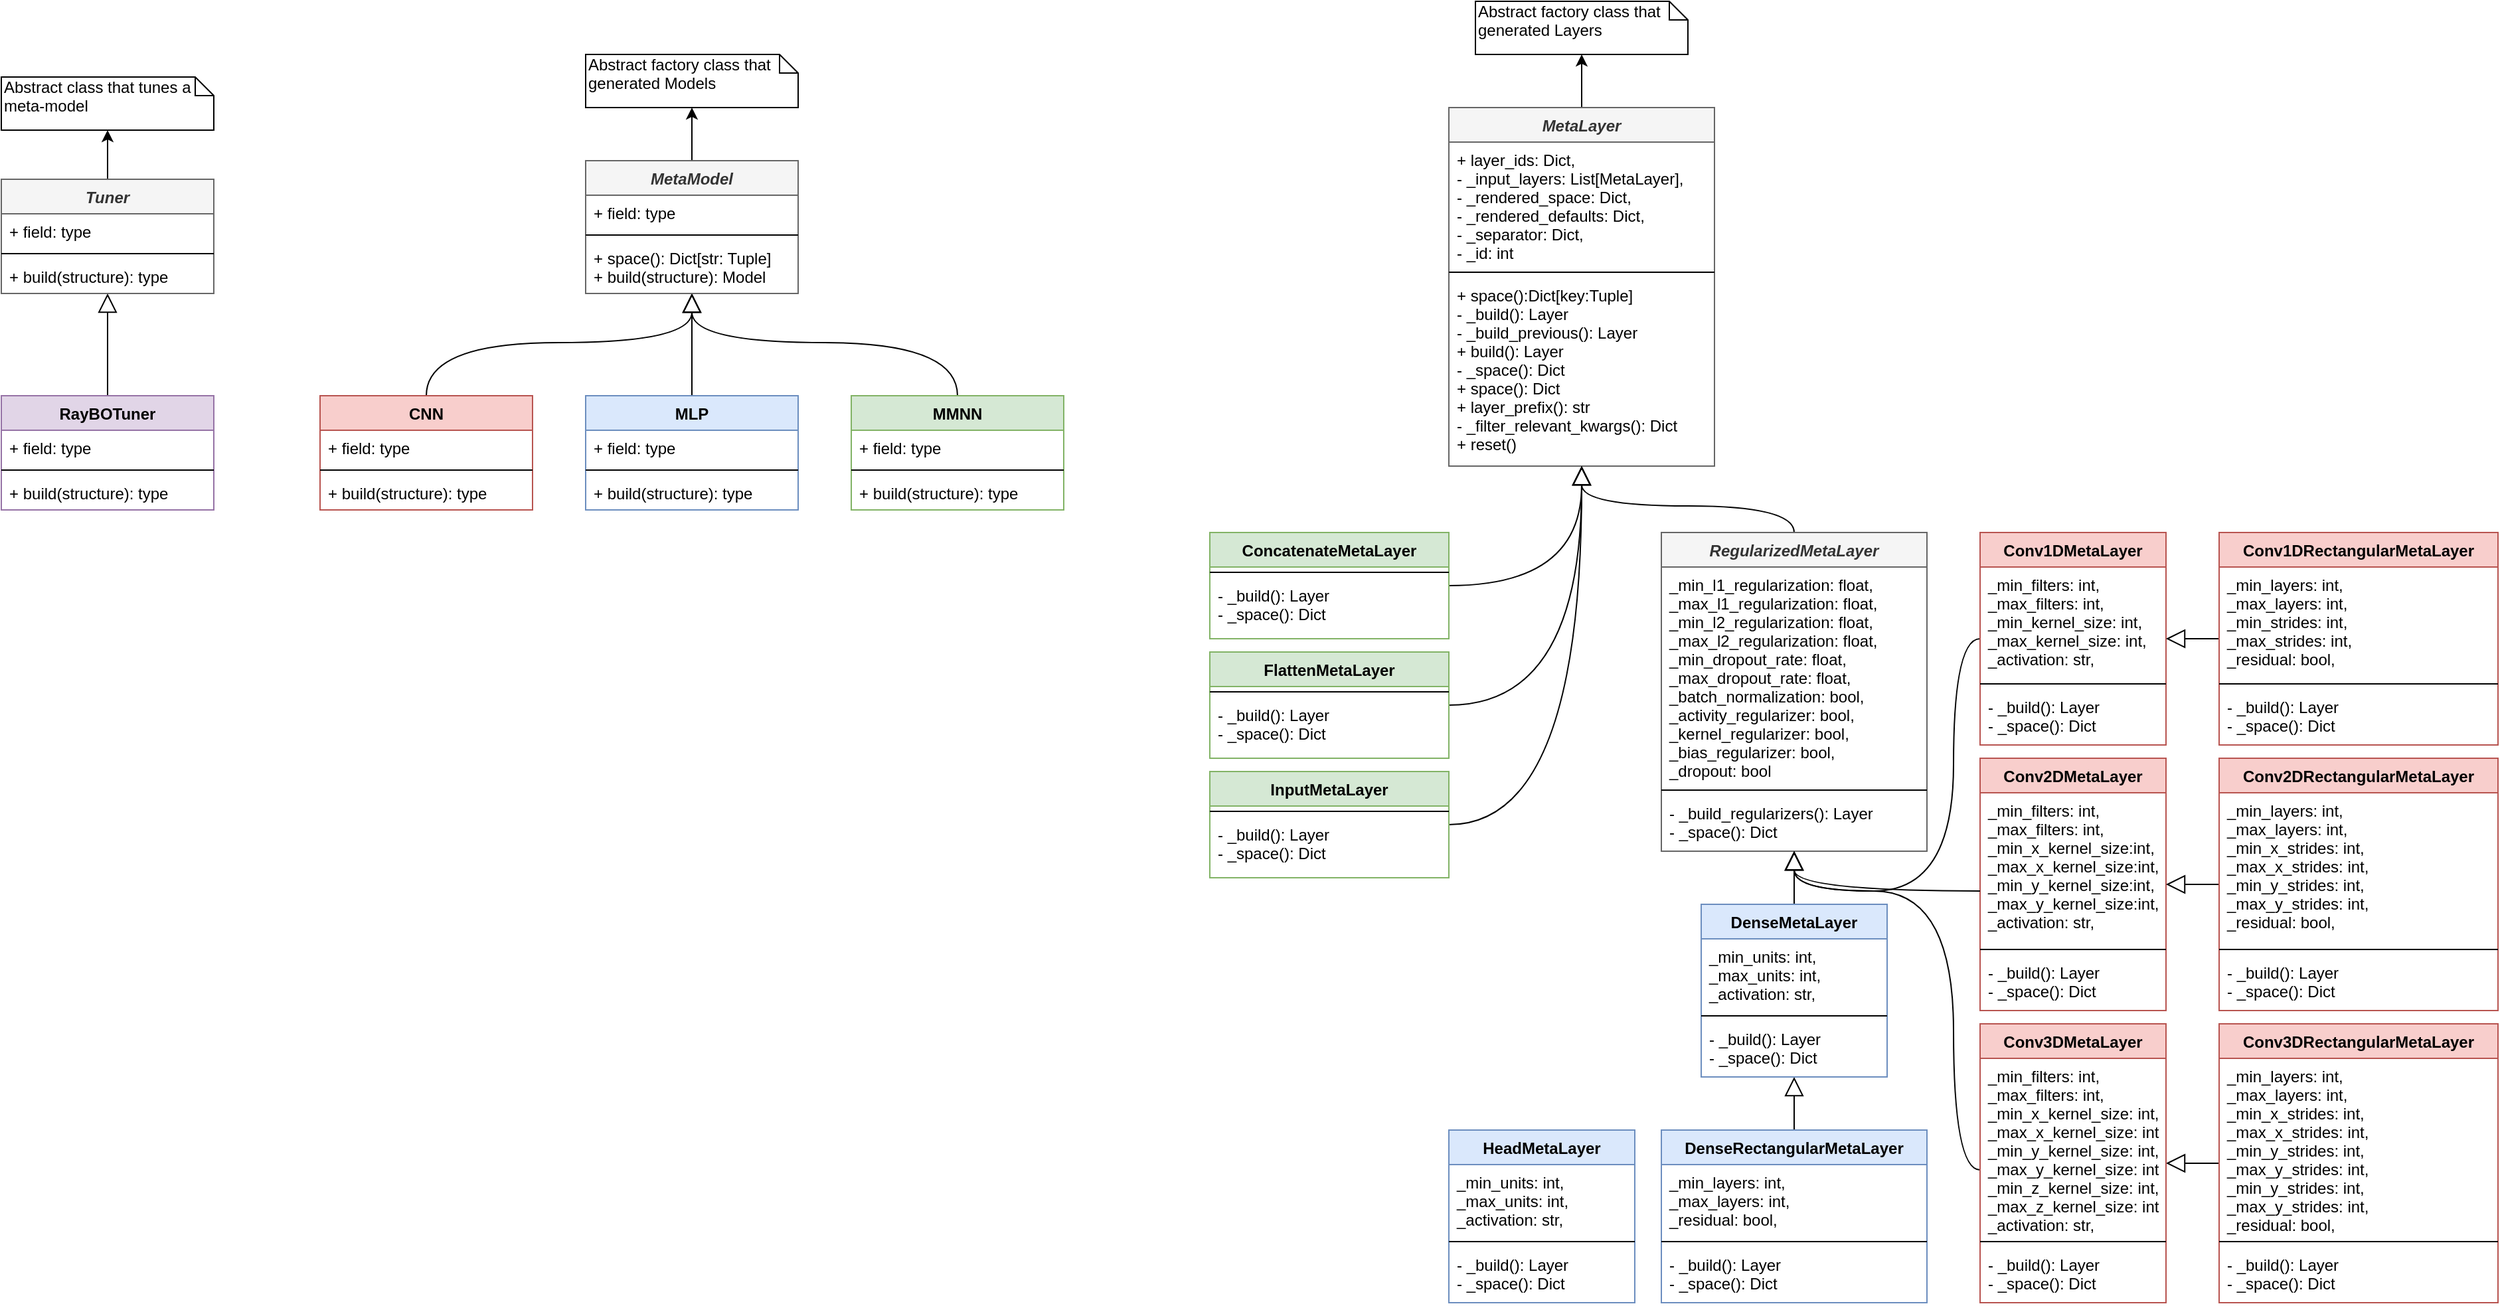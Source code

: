 <mxfile version="13.6.2" type="device"><diagram id="-CFFiEivso8xEUBbKbc-" name="Page-1"><mxGraphModel dx="2125" dy="900" grid="1" gridSize="10" guides="1" tooltips="1" connect="1" arrows="1" fold="1" page="1" pageScale="1" pageWidth="827" pageHeight="1169" math="0" shadow="0"><root><mxCell id="0"/><mxCell id="1" parent="0"/><mxCell id="7QAoZKG1Zxz9G0cgdsVM-10" style="edgeStyle=orthogonalEdgeStyle;rounded=0;orthogonalLoop=1;jettySize=auto;html=1;" parent="1" source="7QAoZKG1Zxz9G0cgdsVM-1" target="7QAoZKG1Zxz9G0cgdsVM-9" edge="1"><mxGeometry relative="1" as="geometry"/></mxCell><mxCell id="7QAoZKG1Zxz9G0cgdsVM-12" style="edgeStyle=orthogonalEdgeStyle;rounded=0;orthogonalLoop=1;jettySize=auto;html=1;" parent="1" source="7QAoZKG1Zxz9G0cgdsVM-5" target="7QAoZKG1Zxz9G0cgdsVM-11" edge="1"><mxGeometry relative="1" as="geometry"/></mxCell><mxCell id="7QAoZKG1Zxz9G0cgdsVM-9" value="Abstract factory class that generated Models" style="shape=note;whiteSpace=wrap;html=1;size=14;verticalAlign=top;align=left;spacingTop=-6;" parent="1" vertex="1"><mxGeometry x="-170" y="80" width="160" height="40" as="geometry"/></mxCell><mxCell id="7QAoZKG1Zxz9G0cgdsVM-11" value="Abstract factory class that generated Layers" style="shape=note;whiteSpace=wrap;html=1;size=14;verticalAlign=top;align=left;spacingTop=-6;" parent="1" vertex="1"><mxGeometry x="500" y="40" width="160" height="40" as="geometry"/></mxCell><mxCell id="7QAoZKG1Zxz9G0cgdsVM-30" style="edgeStyle=orthogonalEdgeStyle;rounded=0;orthogonalLoop=1;jettySize=auto;html=1;" parent="1" source="7QAoZKG1Zxz9G0cgdsVM-25" target="7QAoZKG1Zxz9G0cgdsVM-29" edge="1"><mxGeometry relative="1" as="geometry"/></mxCell><mxCell id="7QAoZKG1Zxz9G0cgdsVM-29" value="Abstract class that tunes a meta-model" style="shape=note;whiteSpace=wrap;html=1;size=14;verticalAlign=top;align=left;spacingTop=-6;" parent="1" vertex="1"><mxGeometry x="-610" y="97" width="160" height="40" as="geometry"/></mxCell><mxCell id="7QAoZKG1Zxz9G0cgdsVM-35" value="" style="endArrow=block;endFill=0;endSize=12;html=1;" parent="1" source="7QAoZKG1Zxz9G0cgdsVM-31" target="7QAoZKG1Zxz9G0cgdsVM-25" edge="1"><mxGeometry width="160" relative="1" as="geometry"><mxPoint x="-360" y="307" as="sourcePoint"/><mxPoint x="-200" y="307" as="targetPoint"/></mxGeometry></mxCell><mxCell id="7QAoZKG1Zxz9G0cgdsVM-36" value="" style="endArrow=block;endFill=0;endSize=12;html=1;edgeStyle=orthogonalEdgeStyle;curved=1;" parent="1" source="7QAoZKG1Zxz9G0cgdsVM-13" target="7QAoZKG1Zxz9G0cgdsVM-1" edge="1"><mxGeometry width="160" relative="1" as="geometry"><mxPoint x="-520" y="347" as="sourcePoint"/><mxPoint x="-520" y="270" as="targetPoint"/><Array as="points"><mxPoint x="-290" y="297"/><mxPoint x="-90" y="297"/></Array></mxGeometry></mxCell><mxCell id="7QAoZKG1Zxz9G0cgdsVM-37" value="" style="endArrow=block;endFill=0;endSize=12;html=1;edgeStyle=orthogonalEdgeStyle;curved=1;" parent="1" source="7QAoZKG1Zxz9G0cgdsVM-21" target="7QAoZKG1Zxz9G0cgdsVM-1" edge="1"><mxGeometry width="160" relative="1" as="geometry"><mxPoint x="-280" y="347" as="sourcePoint"/><mxPoint x="-80" y="273" as="targetPoint"/><Array as="points"><mxPoint x="110" y="297"/><mxPoint x="-90" y="297"/></Array></mxGeometry></mxCell><mxCell id="7QAoZKG1Zxz9G0cgdsVM-38" value="" style="endArrow=block;endFill=0;endSize=12;html=1;edgeStyle=orthogonalEdgeStyle;curved=1;" parent="1" source="7QAoZKG1Zxz9G0cgdsVM-17" target="7QAoZKG1Zxz9G0cgdsVM-1" edge="1"><mxGeometry width="160" relative="1" as="geometry"><mxPoint x="120" y="347" as="sourcePoint"/><mxPoint x="-80" y="273" as="targetPoint"/><Array as="points"><mxPoint x="-90" y="287"/><mxPoint x="-90" y="287"/></Array></mxGeometry></mxCell><mxCell id="7QAoZKG1Zxz9G0cgdsVM-13" value="CNN" style="swimlane;fontStyle=1;align=center;verticalAlign=top;childLayout=stackLayout;horizontal=1;startSize=26;horizontalStack=0;resizeParent=1;resizeParentMax=0;resizeLast=0;collapsible=1;marginBottom=0;fillColor=#f8cecc;strokeColor=#b85450;" parent="1" vertex="1"><mxGeometry x="-370" y="337" width="160" height="86" as="geometry"/></mxCell><mxCell id="7QAoZKG1Zxz9G0cgdsVM-14" value="+ field: type" style="text;strokeColor=none;fillColor=none;align=left;verticalAlign=top;spacingLeft=4;spacingRight=4;overflow=hidden;rotatable=0;points=[[0,0.5],[1,0.5]];portConstraint=eastwest;" parent="7QAoZKG1Zxz9G0cgdsVM-13" vertex="1"><mxGeometry y="26" width="160" height="26" as="geometry"/></mxCell><mxCell id="7QAoZKG1Zxz9G0cgdsVM-15" value="" style="line;strokeWidth=1;fillColor=none;align=left;verticalAlign=middle;spacingTop=-1;spacingLeft=3;spacingRight=3;rotatable=0;labelPosition=right;points=[];portConstraint=eastwest;" parent="7QAoZKG1Zxz9G0cgdsVM-13" vertex="1"><mxGeometry y="52" width="160" height="8" as="geometry"/></mxCell><mxCell id="7QAoZKG1Zxz9G0cgdsVM-16" value="+ build(structure): type" style="text;strokeColor=none;fillColor=none;align=left;verticalAlign=top;spacingLeft=4;spacingRight=4;overflow=hidden;rotatable=0;points=[[0,0.5],[1,0.5]];portConstraint=eastwest;" parent="7QAoZKG1Zxz9G0cgdsVM-13" vertex="1"><mxGeometry y="60" width="160" height="26" as="geometry"/></mxCell><mxCell id="7QAoZKG1Zxz9G0cgdsVM-17" value="MLP" style="swimlane;fontStyle=1;align=center;verticalAlign=top;childLayout=stackLayout;horizontal=1;startSize=26;horizontalStack=0;resizeParent=1;resizeParentMax=0;resizeLast=0;collapsible=1;marginBottom=0;fillColor=#dae8fc;strokeColor=#6c8ebf;" parent="1" vertex="1"><mxGeometry x="-170" y="337" width="160" height="86" as="geometry"/></mxCell><mxCell id="7QAoZKG1Zxz9G0cgdsVM-18" value="+ field: type" style="text;strokeColor=none;fillColor=none;align=left;verticalAlign=top;spacingLeft=4;spacingRight=4;overflow=hidden;rotatable=0;points=[[0,0.5],[1,0.5]];portConstraint=eastwest;" parent="7QAoZKG1Zxz9G0cgdsVM-17" vertex="1"><mxGeometry y="26" width="160" height="26" as="geometry"/></mxCell><mxCell id="7QAoZKG1Zxz9G0cgdsVM-19" value="" style="line;strokeWidth=1;fillColor=none;align=left;verticalAlign=middle;spacingTop=-1;spacingLeft=3;spacingRight=3;rotatable=0;labelPosition=right;points=[];portConstraint=eastwest;" parent="7QAoZKG1Zxz9G0cgdsVM-17" vertex="1"><mxGeometry y="52" width="160" height="8" as="geometry"/></mxCell><mxCell id="7QAoZKG1Zxz9G0cgdsVM-20" value="+ build(structure): type" style="text;strokeColor=none;fillColor=none;align=left;verticalAlign=top;spacingLeft=4;spacingRight=4;overflow=hidden;rotatable=0;points=[[0,0.5],[1,0.5]];portConstraint=eastwest;" parent="7QAoZKG1Zxz9G0cgdsVM-17" vertex="1"><mxGeometry y="60" width="160" height="26" as="geometry"/></mxCell><mxCell id="7QAoZKG1Zxz9G0cgdsVM-21" value="MMNN" style="swimlane;fontStyle=1;align=center;verticalAlign=top;childLayout=stackLayout;horizontal=1;startSize=26;horizontalStack=0;resizeParent=1;resizeParentMax=0;resizeLast=0;collapsible=1;marginBottom=0;fillColor=#d5e8d4;strokeColor=#82b366;" parent="1" vertex="1"><mxGeometry x="30" y="337" width="160" height="86" as="geometry"/></mxCell><mxCell id="7QAoZKG1Zxz9G0cgdsVM-22" value="+ field: type" style="text;strokeColor=none;fillColor=none;align=left;verticalAlign=top;spacingLeft=4;spacingRight=4;overflow=hidden;rotatable=0;points=[[0,0.5],[1,0.5]];portConstraint=eastwest;" parent="7QAoZKG1Zxz9G0cgdsVM-21" vertex="1"><mxGeometry y="26" width="160" height="26" as="geometry"/></mxCell><mxCell id="7QAoZKG1Zxz9G0cgdsVM-23" value="" style="line;strokeWidth=1;fillColor=none;align=left;verticalAlign=middle;spacingTop=-1;spacingLeft=3;spacingRight=3;rotatable=0;labelPosition=right;points=[];portConstraint=eastwest;" parent="7QAoZKG1Zxz9G0cgdsVM-21" vertex="1"><mxGeometry y="52" width="160" height="8" as="geometry"/></mxCell><mxCell id="7QAoZKG1Zxz9G0cgdsVM-24" value="+ build(structure): type" style="text;strokeColor=none;fillColor=none;align=left;verticalAlign=top;spacingLeft=4;spacingRight=4;overflow=hidden;rotatable=0;points=[[0,0.5],[1,0.5]];portConstraint=eastwest;" parent="7QAoZKG1Zxz9G0cgdsVM-21" vertex="1"><mxGeometry y="60" width="160" height="26" as="geometry"/></mxCell><mxCell id="7QAoZKG1Zxz9G0cgdsVM-25" value="Tuner" style="swimlane;fontStyle=3;align=center;verticalAlign=top;childLayout=stackLayout;horizontal=1;startSize=26;horizontalStack=0;resizeParent=1;resizeParentMax=0;resizeLast=0;collapsible=1;marginBottom=0;fillColor=#f5f5f5;strokeColor=#666666;fontColor=#333333;" parent="1" vertex="1"><mxGeometry x="-610" y="174" width="160" height="86" as="geometry"/></mxCell><mxCell id="7QAoZKG1Zxz9G0cgdsVM-26" value="+ field: type" style="text;strokeColor=none;fillColor=none;align=left;verticalAlign=top;spacingLeft=4;spacingRight=4;overflow=hidden;rotatable=0;points=[[0,0.5],[1,0.5]];portConstraint=eastwest;" parent="7QAoZKG1Zxz9G0cgdsVM-25" vertex="1"><mxGeometry y="26" width="160" height="26" as="geometry"/></mxCell><mxCell id="7QAoZKG1Zxz9G0cgdsVM-27" value="" style="line;strokeWidth=1;fillColor=none;align=left;verticalAlign=middle;spacingTop=-1;spacingLeft=3;spacingRight=3;rotatable=0;labelPosition=right;points=[];portConstraint=eastwest;" parent="7QAoZKG1Zxz9G0cgdsVM-25" vertex="1"><mxGeometry y="52" width="160" height="8" as="geometry"/></mxCell><mxCell id="7QAoZKG1Zxz9G0cgdsVM-28" value="+ build(structure): type" style="text;strokeColor=none;fillColor=none;align=left;verticalAlign=top;spacingLeft=4;spacingRight=4;overflow=hidden;rotatable=0;points=[[0,0.5],[1,0.5]];portConstraint=eastwest;" parent="7QAoZKG1Zxz9G0cgdsVM-25" vertex="1"><mxGeometry y="60" width="160" height="26" as="geometry"/></mxCell><mxCell id="7QAoZKG1Zxz9G0cgdsVM-31" value="RayBOTuner" style="swimlane;fontStyle=1;align=center;verticalAlign=top;childLayout=stackLayout;horizontal=1;startSize=26;horizontalStack=0;resizeParent=1;resizeParentMax=0;resizeLast=0;collapsible=1;marginBottom=0;fillColor=#e1d5e7;strokeColor=#9673a6;" parent="1" vertex="1"><mxGeometry x="-610" y="337" width="160" height="86" as="geometry"/></mxCell><mxCell id="7QAoZKG1Zxz9G0cgdsVM-32" value="+ field: type" style="text;strokeColor=none;fillColor=none;align=left;verticalAlign=top;spacingLeft=4;spacingRight=4;overflow=hidden;rotatable=0;points=[[0,0.5],[1,0.5]];portConstraint=eastwest;" parent="7QAoZKG1Zxz9G0cgdsVM-31" vertex="1"><mxGeometry y="26" width="160" height="26" as="geometry"/></mxCell><mxCell id="7QAoZKG1Zxz9G0cgdsVM-33" value="" style="line;strokeWidth=1;fillColor=none;align=left;verticalAlign=middle;spacingTop=-1;spacingLeft=3;spacingRight=3;rotatable=0;labelPosition=right;points=[];portConstraint=eastwest;" parent="7QAoZKG1Zxz9G0cgdsVM-31" vertex="1"><mxGeometry y="52" width="160" height="8" as="geometry"/></mxCell><mxCell id="7QAoZKG1Zxz9G0cgdsVM-34" value="+ build(structure): type" style="text;strokeColor=none;fillColor=none;align=left;verticalAlign=top;spacingLeft=4;spacingRight=4;overflow=hidden;rotatable=0;points=[[0,0.5],[1,0.5]];portConstraint=eastwest;" parent="7QAoZKG1Zxz9G0cgdsVM-31" vertex="1"><mxGeometry y="60" width="160" height="26" as="geometry"/></mxCell><mxCell id="7QAoZKG1Zxz9G0cgdsVM-1" value="MetaModel" style="swimlane;fontStyle=3;align=center;verticalAlign=top;childLayout=stackLayout;horizontal=1;startSize=26;horizontalStack=0;resizeParent=1;resizeParentMax=0;resizeLast=0;collapsible=1;marginBottom=0;fillColor=#f5f5f5;strokeColor=#666666;fontColor=#333333;" parent="1" vertex="1"><mxGeometry x="-170" y="160" width="160" height="100" as="geometry"/></mxCell><mxCell id="7QAoZKG1Zxz9G0cgdsVM-2" value="+ field: type" style="text;strokeColor=none;fillColor=none;align=left;verticalAlign=top;spacingLeft=4;spacingRight=4;overflow=hidden;rotatable=0;points=[[0,0.5],[1,0.5]];portConstraint=eastwest;" parent="7QAoZKG1Zxz9G0cgdsVM-1" vertex="1"><mxGeometry y="26" width="160" height="26" as="geometry"/></mxCell><mxCell id="7QAoZKG1Zxz9G0cgdsVM-3" value="" style="line;strokeWidth=1;fillColor=none;align=left;verticalAlign=middle;spacingTop=-1;spacingLeft=3;spacingRight=3;rotatable=0;labelPosition=right;points=[];portConstraint=eastwest;" parent="7QAoZKG1Zxz9G0cgdsVM-1" vertex="1"><mxGeometry y="52" width="160" height="8" as="geometry"/></mxCell><mxCell id="7QAoZKG1Zxz9G0cgdsVM-4" value="+ space(): Dict[str: Tuple]&#10;+ build(structure): Model" style="text;strokeColor=none;fillColor=none;align=left;verticalAlign=top;spacingLeft=4;spacingRight=4;overflow=hidden;rotatable=0;points=[[0,0.5],[1,0.5]];portConstraint=eastwest;" parent="7QAoZKG1Zxz9G0cgdsVM-1" vertex="1"><mxGeometry y="60" width="160" height="40" as="geometry"/></mxCell><mxCell id="7QAoZKG1Zxz9G0cgdsVM-5" value="MetaLayer" style="swimlane;fontStyle=3;align=center;verticalAlign=top;childLayout=stackLayout;horizontal=1;startSize=26;horizontalStack=0;resizeParent=1;resizeParentMax=0;resizeLast=0;collapsible=1;marginBottom=0;fillColor=#f5f5f5;strokeColor=#666666;fontColor=#333333;" parent="1" vertex="1"><mxGeometry x="480" y="120" width="200" height="270" as="geometry"/></mxCell><mxCell id="7QAoZKG1Zxz9G0cgdsVM-6" value="+ layer_ids: Dict,&#10;- _input_layers: List[MetaLayer],&#10;- _rendered_space: Dict,&#10;- _rendered_defaults: Dict,&#10;- _separator: Dict,&#10;- _id: int" style="text;strokeColor=none;fillColor=none;align=left;verticalAlign=top;spacingLeft=4;spacingRight=4;overflow=hidden;rotatable=0;points=[[0,0.5],[1,0.5]];portConstraint=eastwest;" parent="7QAoZKG1Zxz9G0cgdsVM-5" vertex="1"><mxGeometry y="26" width="200" height="94" as="geometry"/></mxCell><mxCell id="7QAoZKG1Zxz9G0cgdsVM-7" value="" style="line;strokeWidth=1;fillColor=none;align=left;verticalAlign=middle;spacingTop=-1;spacingLeft=3;spacingRight=3;rotatable=0;labelPosition=right;points=[];portConstraint=eastwest;" parent="7QAoZKG1Zxz9G0cgdsVM-5" vertex="1"><mxGeometry y="120" width="200" height="8" as="geometry"/></mxCell><mxCell id="7QAoZKG1Zxz9G0cgdsVM-8" value="+ space():Dict[key:Tuple]&#10;- _build(): Layer&#10;- _build_previous(): Layer&#10;+ build(): Layer&#10;- _space(): Dict&#10;+ space(): Dict&#10;+ layer_prefix(): str&#10;- _filter_relevant_kwargs(): Dict&#10;+ reset()" style="text;strokeColor=none;fillColor=none;align=left;verticalAlign=top;spacingLeft=4;spacingRight=4;overflow=hidden;rotatable=0;points=[[0,0.5],[1,0.5]];portConstraint=eastwest;" parent="7QAoZKG1Zxz9G0cgdsVM-5" vertex="1"><mxGeometry y="128" width="200" height="142" as="geometry"/></mxCell><mxCell id="rEz-Pzzt3OILbLbEHMjR-5" value="" style="endArrow=block;endFill=0;endSize=12;html=1;edgeStyle=orthogonalEdgeStyle;curved=1;" edge="1" parent="1" source="rEz-Pzzt3OILbLbEHMjR-1" target="7QAoZKG1Zxz9G0cgdsVM-5"><mxGeometry width="160" relative="1" as="geometry"><mxPoint x="570" y="460" as="sourcePoint"/><mxPoint x="730" y="460" as="targetPoint"/><Array as="points"><mxPoint x="580" y="480"/></Array></mxGeometry></mxCell><mxCell id="rEz-Pzzt3OILbLbEHMjR-9" value="" style="endArrow=block;endFill=0;endSize=12;html=1;edgeStyle=orthogonalEdgeStyle;curved=1;" edge="1" parent="1" source="rEz-Pzzt3OILbLbEHMjR-6" target="7QAoZKG1Zxz9G0cgdsVM-5"><mxGeometry width="160" relative="1" as="geometry"><mxPoint x="480" y="490" as="sourcePoint"/><mxPoint x="590" y="400" as="targetPoint"/><Array as="points"><mxPoint x="580" y="570"/></Array></mxGeometry></mxCell><mxCell id="rEz-Pzzt3OILbLbEHMjR-13" value="" style="endArrow=block;endFill=0;endSize=12;html=1;edgeStyle=orthogonalEdgeStyle;curved=1;" edge="1" parent="1" source="rEz-Pzzt3OILbLbEHMjR-10" target="7QAoZKG1Zxz9G0cgdsVM-5"><mxGeometry width="160" relative="1" as="geometry"><mxPoint x="700" y="490" as="sourcePoint"/><mxPoint x="590" y="400" as="targetPoint"/><Array as="points"><mxPoint x="580" y="660"/></Array></mxGeometry></mxCell><mxCell id="rEz-Pzzt3OILbLbEHMjR-18" value="" style="endArrow=block;endFill=0;endSize=12;html=1;edgeStyle=orthogonalEdgeStyle;curved=1;" edge="1" parent="1" source="rEz-Pzzt3OILbLbEHMjR-14" target="7QAoZKG1Zxz9G0cgdsVM-5"><mxGeometry width="160" relative="1" as="geometry"><mxPoint x="920" y="490" as="sourcePoint"/><mxPoint x="590" y="400" as="targetPoint"/><Array as="points"><mxPoint x="740" y="420"/><mxPoint x="580" y="420"/></Array></mxGeometry></mxCell><mxCell id="rEz-Pzzt3OILbLbEHMjR-14" value="RegularizedMetaLayer" style="swimlane;fontStyle=3;align=center;verticalAlign=top;childLayout=stackLayout;horizontal=1;startSize=26;horizontalStack=0;resizeParent=1;resizeParentMax=0;resizeLast=0;collapsible=1;marginBottom=0;fillColor=#f5f5f5;strokeColor=#666666;fontColor=#333333;" vertex="1" parent="1"><mxGeometry x="640" y="440" width="200" height="240" as="geometry"/></mxCell><mxCell id="rEz-Pzzt3OILbLbEHMjR-15" value="_min_l1_regularization: float,&#10;_max_l1_regularization: float,&#10;_min_l2_regularization: float,&#10;_max_l2_regularization: float,&#10;_min_dropout_rate: float,&#10;_max_dropout_rate: float,&#10;_batch_normalization: bool,&#10;_activity_regularizer: bool,&#10;_kernel_regularizer: bool,&#10;_bias_regularizer: bool,&#10;_dropout: bool&#10;" style="text;strokeColor=none;fillColor=none;align=left;verticalAlign=top;spacingLeft=4;spacingRight=4;overflow=hidden;rotatable=0;points=[[0,0.5],[1,0.5]];portConstraint=eastwest;" vertex="1" parent="rEz-Pzzt3OILbLbEHMjR-14"><mxGeometry y="26" width="200" height="164" as="geometry"/></mxCell><mxCell id="rEz-Pzzt3OILbLbEHMjR-16" value="" style="line;strokeWidth=1;fillColor=none;align=left;verticalAlign=middle;spacingTop=-1;spacingLeft=3;spacingRight=3;rotatable=0;labelPosition=right;points=[];portConstraint=eastwest;" vertex="1" parent="rEz-Pzzt3OILbLbEHMjR-14"><mxGeometry y="190" width="200" height="8" as="geometry"/></mxCell><mxCell id="rEz-Pzzt3OILbLbEHMjR-17" value="- _build_regularizers(): Layer&#10;- _space(): Dict&#10;" style="text;strokeColor=none;fillColor=none;align=left;verticalAlign=top;spacingLeft=4;spacingRight=4;overflow=hidden;rotatable=0;points=[[0,0.5],[1,0.5]];portConstraint=eastwest;" vertex="1" parent="rEz-Pzzt3OILbLbEHMjR-14"><mxGeometry y="198" width="200" height="42" as="geometry"/></mxCell><mxCell id="rEz-Pzzt3OILbLbEHMjR-1" value="ConcatenateMetaLayer" style="swimlane;fontStyle=1;align=center;verticalAlign=top;childLayout=stackLayout;horizontal=1;startSize=26;horizontalStack=0;resizeParent=1;resizeParentMax=0;resizeLast=0;collapsible=1;marginBottom=0;fillColor=#d5e8d4;strokeColor=#82b366;" vertex="1" parent="1"><mxGeometry x="300" y="440" width="180" height="80" as="geometry"/></mxCell><mxCell id="rEz-Pzzt3OILbLbEHMjR-3" value="" style="line;strokeWidth=1;fillColor=none;align=left;verticalAlign=middle;spacingTop=-1;spacingLeft=3;spacingRight=3;rotatable=0;labelPosition=right;points=[];portConstraint=eastwest;" vertex="1" parent="rEz-Pzzt3OILbLbEHMjR-1"><mxGeometry y="26" width="180" height="8" as="geometry"/></mxCell><mxCell id="rEz-Pzzt3OILbLbEHMjR-4" value="- _build(): Layer&#10;- _space(): Dict&#10;" style="text;strokeColor=none;fillColor=none;align=left;verticalAlign=top;spacingLeft=4;spacingRight=4;overflow=hidden;rotatable=0;points=[[0,0.5],[1,0.5]];portConstraint=eastwest;" vertex="1" parent="rEz-Pzzt3OILbLbEHMjR-1"><mxGeometry y="34" width="180" height="46" as="geometry"/></mxCell><mxCell id="rEz-Pzzt3OILbLbEHMjR-6" value="FlattenMetaLayer" style="swimlane;fontStyle=1;align=center;verticalAlign=top;childLayout=stackLayout;horizontal=1;startSize=26;horizontalStack=0;resizeParent=1;resizeParentMax=0;resizeLast=0;collapsible=1;marginBottom=0;fillColor=#d5e8d4;strokeColor=#82b366;" vertex="1" parent="1"><mxGeometry x="300" y="530" width="180" height="80" as="geometry"/></mxCell><mxCell id="rEz-Pzzt3OILbLbEHMjR-7" value="" style="line;strokeWidth=1;fillColor=none;align=left;verticalAlign=middle;spacingTop=-1;spacingLeft=3;spacingRight=3;rotatable=0;labelPosition=right;points=[];portConstraint=eastwest;" vertex="1" parent="rEz-Pzzt3OILbLbEHMjR-6"><mxGeometry y="26" width="180" height="8" as="geometry"/></mxCell><mxCell id="rEz-Pzzt3OILbLbEHMjR-8" value="- _build(): Layer&#10;- _space(): Dict&#10;" style="text;strokeColor=none;fillColor=none;align=left;verticalAlign=top;spacingLeft=4;spacingRight=4;overflow=hidden;rotatable=0;points=[[0,0.5],[1,0.5]];portConstraint=eastwest;" vertex="1" parent="rEz-Pzzt3OILbLbEHMjR-6"><mxGeometry y="34" width="180" height="46" as="geometry"/></mxCell><mxCell id="rEz-Pzzt3OILbLbEHMjR-10" value="InputMetaLayer" style="swimlane;fontStyle=1;align=center;verticalAlign=top;childLayout=stackLayout;horizontal=1;startSize=26;horizontalStack=0;resizeParent=1;resizeParentMax=0;resizeLast=0;collapsible=1;marginBottom=0;fillColor=#d5e8d4;strokeColor=#82b366;" vertex="1" parent="1"><mxGeometry x="300" y="620" width="180" height="80" as="geometry"/></mxCell><mxCell id="rEz-Pzzt3OILbLbEHMjR-11" value="" style="line;strokeWidth=1;fillColor=none;align=left;verticalAlign=middle;spacingTop=-1;spacingLeft=3;spacingRight=3;rotatable=0;labelPosition=right;points=[];portConstraint=eastwest;" vertex="1" parent="rEz-Pzzt3OILbLbEHMjR-10"><mxGeometry y="26" width="180" height="8" as="geometry"/></mxCell><mxCell id="rEz-Pzzt3OILbLbEHMjR-12" value="- _build(): Layer&#10;- _space(): Dict&#10;" style="text;strokeColor=none;fillColor=none;align=left;verticalAlign=top;spacingLeft=4;spacingRight=4;overflow=hidden;rotatable=0;points=[[0,0.5],[1,0.5]];portConstraint=eastwest;" vertex="1" parent="rEz-Pzzt3OILbLbEHMjR-10"><mxGeometry y="34" width="180" height="46" as="geometry"/></mxCell><mxCell id="rEz-Pzzt3OILbLbEHMjR-19" value="" style="endArrow=block;endFill=0;endSize=12;html=1;edgeStyle=orthogonalEdgeStyle;curved=1;" edge="1" parent="1" source="rEz-Pzzt3OILbLbEHMjR-35" target="rEz-Pzzt3OILbLbEHMjR-14"><mxGeometry width="160" relative="1" as="geometry"><mxPoint x="800" y="770" as="sourcePoint"/><mxPoint x="750" y="710" as="targetPoint"/><Array as="points"><mxPoint x="860" y="520"/><mxPoint x="860" y="710"/><mxPoint x="740" y="710"/></Array></mxGeometry></mxCell><mxCell id="rEz-Pzzt3OILbLbEHMjR-35" value="Conv1DMetaLayer" style="swimlane;fontStyle=1;align=center;verticalAlign=top;childLayout=stackLayout;horizontal=1;startSize=26;horizontalStack=0;resizeParent=1;resizeParentMax=0;resizeLast=0;collapsible=1;marginBottom=0;fillColor=#f8cecc;strokeColor=#b85450;" vertex="1" parent="1"><mxGeometry x="880" y="440" width="140" height="160" as="geometry"/></mxCell><mxCell id="rEz-Pzzt3OILbLbEHMjR-36" value="_min_filters: int,&#10;_max_filters: int,&#10;_min_kernel_size: int,&#10;_max_kernel_size: int,&#10;_activation: str,&#10;" style="text;strokeColor=none;fillColor=none;align=left;verticalAlign=top;spacingLeft=4;spacingRight=4;overflow=hidden;rotatable=0;points=[[0,0.5],[1,0.5]];portConstraint=eastwest;" vertex="1" parent="rEz-Pzzt3OILbLbEHMjR-35"><mxGeometry y="26" width="140" height="84" as="geometry"/></mxCell><mxCell id="rEz-Pzzt3OILbLbEHMjR-37" value="" style="line;strokeWidth=1;fillColor=none;align=left;verticalAlign=middle;spacingTop=-1;spacingLeft=3;spacingRight=3;rotatable=0;labelPosition=right;points=[];portConstraint=eastwest;" vertex="1" parent="rEz-Pzzt3OILbLbEHMjR-35"><mxGeometry y="110" width="140" height="8" as="geometry"/></mxCell><mxCell id="rEz-Pzzt3OILbLbEHMjR-38" value="- _build(): Layer&#10;- _space(): Dict&#10;" style="text;strokeColor=none;fillColor=none;align=left;verticalAlign=top;spacingLeft=4;spacingRight=4;overflow=hidden;rotatable=0;points=[[0,0.5],[1,0.5]];portConstraint=eastwest;" vertex="1" parent="rEz-Pzzt3OILbLbEHMjR-35"><mxGeometry y="118" width="140" height="42" as="geometry"/></mxCell><mxCell id="rEz-Pzzt3OILbLbEHMjR-39" value="Conv2DMetaLayer" style="swimlane;fontStyle=1;align=center;verticalAlign=top;childLayout=stackLayout;horizontal=1;startSize=26;horizontalStack=0;resizeParent=1;resizeParentMax=0;resizeLast=0;collapsible=1;marginBottom=0;fillColor=#f8cecc;strokeColor=#b85450;" vertex="1" parent="1"><mxGeometry x="880" y="610" width="140" height="190" as="geometry"/></mxCell><mxCell id="rEz-Pzzt3OILbLbEHMjR-40" value="_min_filters: int,&#10;_max_filters: int,&#10;_min_x_kernel_size:int,&#10;_max_x_kernel_size:int,&#10;_min_y_kernel_size:int,&#10;_max_y_kernel_size:int,&#10;_activation: str,&#10;" style="text;strokeColor=none;fillColor=none;align=left;verticalAlign=top;spacingLeft=4;spacingRight=4;overflow=hidden;rotatable=0;points=[[0,0.5],[1,0.5]];portConstraint=eastwest;" vertex="1" parent="rEz-Pzzt3OILbLbEHMjR-39"><mxGeometry y="26" width="140" height="114" as="geometry"/></mxCell><mxCell id="rEz-Pzzt3OILbLbEHMjR-41" value="" style="line;strokeWidth=1;fillColor=none;align=left;verticalAlign=middle;spacingTop=-1;spacingLeft=3;spacingRight=3;rotatable=0;labelPosition=right;points=[];portConstraint=eastwest;" vertex="1" parent="rEz-Pzzt3OILbLbEHMjR-39"><mxGeometry y="140" width="140" height="8" as="geometry"/></mxCell><mxCell id="rEz-Pzzt3OILbLbEHMjR-42" value="- _build(): Layer&#10;- _space(): Dict&#10;" style="text;strokeColor=none;fillColor=none;align=left;verticalAlign=top;spacingLeft=4;spacingRight=4;overflow=hidden;rotatable=0;points=[[0,0.5],[1,0.5]];portConstraint=eastwest;" vertex="1" parent="rEz-Pzzt3OILbLbEHMjR-39"><mxGeometry y="148" width="140" height="42" as="geometry"/></mxCell><mxCell id="rEz-Pzzt3OILbLbEHMjR-47" value="" style="endArrow=block;endFill=0;endSize=12;html=1;edgeStyle=orthogonalEdgeStyle;curved=1;" edge="1" parent="1" source="rEz-Pzzt3OILbLbEHMjR-39" target="rEz-Pzzt3OILbLbEHMjR-14"><mxGeometry width="160" relative="1" as="geometry"><mxPoint x="890" y="530" as="sourcePoint"/><mxPoint x="750" y="690" as="targetPoint"/><Array as="points"><mxPoint x="740" y="710"/></Array></mxGeometry></mxCell><mxCell id="rEz-Pzzt3OILbLbEHMjR-48" value="" style="endArrow=block;endFill=0;endSize=12;html=1;edgeStyle=orthogonalEdgeStyle;curved=1;" edge="1" parent="1" source="rEz-Pzzt3OILbLbEHMjR-43" target="rEz-Pzzt3OILbLbEHMjR-14"><mxGeometry width="160" relative="1" as="geometry"><mxPoint x="890" y="740" as="sourcePoint"/><mxPoint x="750" y="690" as="targetPoint"/><Array as="points"><mxPoint x="860" y="920"/><mxPoint x="860" y="710"/><mxPoint x="740" y="710"/></Array></mxGeometry></mxCell><mxCell id="rEz-Pzzt3OILbLbEHMjR-54" value="" style="endArrow=block;endFill=0;endSize=12;html=1;edgeStyle=orthogonalEdgeStyle;curved=1;" edge="1" parent="1" source="rEz-Pzzt3OILbLbEHMjR-50" target="rEz-Pzzt3OILbLbEHMjR-35"><mxGeometry width="160" relative="1" as="geometry"><mxPoint x="890" y="530" as="sourcePoint"/><mxPoint x="750" y="690" as="targetPoint"/><Array as="points"><mxPoint x="1130" y="520"/><mxPoint x="1130" y="520"/></Array></mxGeometry></mxCell><mxCell id="rEz-Pzzt3OILbLbEHMjR-50" value="Conv1DRectangularMetaLayer" style="swimlane;fontStyle=1;align=center;verticalAlign=top;childLayout=stackLayout;horizontal=1;startSize=26;horizontalStack=0;resizeParent=1;resizeParentMax=0;resizeLast=0;collapsible=1;marginBottom=0;fillColor=#f8cecc;strokeColor=#b85450;" vertex="1" parent="1"><mxGeometry x="1060" y="440" width="210" height="160" as="geometry"/></mxCell><mxCell id="rEz-Pzzt3OILbLbEHMjR-51" value="_min_layers: int,&#10;_max_layers: int,&#10;_min_strides: int,&#10;_max_strides: int,&#10;_residual: bool,&#10;" style="text;strokeColor=none;fillColor=none;align=left;verticalAlign=top;spacingLeft=4;spacingRight=4;overflow=hidden;rotatable=0;points=[[0,0.5],[1,0.5]];portConstraint=eastwest;" vertex="1" parent="rEz-Pzzt3OILbLbEHMjR-50"><mxGeometry y="26" width="210" height="84" as="geometry"/></mxCell><mxCell id="rEz-Pzzt3OILbLbEHMjR-52" value="" style="line;strokeWidth=1;fillColor=none;align=left;verticalAlign=middle;spacingTop=-1;spacingLeft=3;spacingRight=3;rotatable=0;labelPosition=right;points=[];portConstraint=eastwest;" vertex="1" parent="rEz-Pzzt3OILbLbEHMjR-50"><mxGeometry y="110" width="210" height="8" as="geometry"/></mxCell><mxCell id="rEz-Pzzt3OILbLbEHMjR-53" value="- _build(): Layer&#10;- _space(): Dict&#10;" style="text;strokeColor=none;fillColor=none;align=left;verticalAlign=top;spacingLeft=4;spacingRight=4;overflow=hidden;rotatable=0;points=[[0,0.5],[1,0.5]];portConstraint=eastwest;" vertex="1" parent="rEz-Pzzt3OILbLbEHMjR-50"><mxGeometry y="118" width="210" height="42" as="geometry"/></mxCell><mxCell id="rEz-Pzzt3OILbLbEHMjR-55" value="" style="endArrow=block;endFill=0;endSize=12;html=1;edgeStyle=orthogonalEdgeStyle;curved=1;" edge="1" parent="1" source="rEz-Pzzt3OILbLbEHMjR-56" target="rEz-Pzzt3OILbLbEHMjR-39"><mxGeometry width="160" relative="1" as="geometry"><mxPoint x="890" y="710" as="sourcePoint"/><mxPoint x="1020" y="700" as="targetPoint"/><Array as="points"/></mxGeometry></mxCell><mxCell id="rEz-Pzzt3OILbLbEHMjR-56" value="Conv2DRectangularMetaLayer" style="swimlane;fontStyle=1;align=center;verticalAlign=top;childLayout=stackLayout;horizontal=1;startSize=26;horizontalStack=0;resizeParent=1;resizeParentMax=0;resizeLast=0;collapsible=1;marginBottom=0;fillColor=#f8cecc;strokeColor=#b85450;" vertex="1" parent="1"><mxGeometry x="1060" y="610" width="210" height="190" as="geometry"/></mxCell><mxCell id="rEz-Pzzt3OILbLbEHMjR-57" value="_min_layers: int,&#10;_max_layers: int,&#10;_min_x_strides: int,&#10;_max_x_strides: int,&#10;_min_y_strides: int,&#10;_max_y_strides: int,&#10;_residual: bool,&#10;" style="text;strokeColor=none;fillColor=none;align=left;verticalAlign=top;spacingLeft=4;spacingRight=4;overflow=hidden;rotatable=0;points=[[0,0.5],[1,0.5]];portConstraint=eastwest;" vertex="1" parent="rEz-Pzzt3OILbLbEHMjR-56"><mxGeometry y="26" width="210" height="114" as="geometry"/></mxCell><mxCell id="rEz-Pzzt3OILbLbEHMjR-58" value="" style="line;strokeWidth=1;fillColor=none;align=left;verticalAlign=middle;spacingTop=-1;spacingLeft=3;spacingRight=3;rotatable=0;labelPosition=right;points=[];portConstraint=eastwest;" vertex="1" parent="rEz-Pzzt3OILbLbEHMjR-56"><mxGeometry y="140" width="210" height="8" as="geometry"/></mxCell><mxCell id="rEz-Pzzt3OILbLbEHMjR-59" value="- _build(): Layer&#10;- _space(): Dict&#10;" style="text;strokeColor=none;fillColor=none;align=left;verticalAlign=top;spacingLeft=4;spacingRight=4;overflow=hidden;rotatable=0;points=[[0,0.5],[1,0.5]];portConstraint=eastwest;" vertex="1" parent="rEz-Pzzt3OILbLbEHMjR-56"><mxGeometry y="148" width="210" height="42" as="geometry"/></mxCell><mxCell id="rEz-Pzzt3OILbLbEHMjR-64" value="" style="endArrow=block;endFill=0;endSize=12;html=1;edgeStyle=orthogonalEdgeStyle;curved=1;" edge="1" parent="1" source="rEz-Pzzt3OILbLbEHMjR-60" target="rEz-Pzzt3OILbLbEHMjR-43"><mxGeometry width="160" relative="1" as="geometry"><mxPoint x="1070" y="715" as="sourcePoint"/><mxPoint x="1030" y="715" as="targetPoint"/><Array as="points"/></mxGeometry></mxCell><mxCell id="rEz-Pzzt3OILbLbEHMjR-69" value="" style="endArrow=block;endFill=0;endSize=12;html=1;edgeStyle=orthogonalEdgeStyle;curved=1;" edge="1" parent="1" source="rEz-Pzzt3OILbLbEHMjR-65" target="rEz-Pzzt3OILbLbEHMjR-14"><mxGeometry width="160" relative="1" as="geometry"><mxPoint x="890" y="930" as="sourcePoint"/><mxPoint x="750" y="690" as="targetPoint"/><Array as="points"><mxPoint x="740" y="800"/><mxPoint x="740" y="800"/></Array></mxGeometry></mxCell><mxCell id="rEz-Pzzt3OILbLbEHMjR-74" value="" style="endArrow=block;endFill=0;endSize=12;html=1;edgeStyle=orthogonalEdgeStyle;curved=1;" edge="1" parent="1" source="rEz-Pzzt3OILbLbEHMjR-70" target="rEz-Pzzt3OILbLbEHMjR-65"><mxGeometry width="160" relative="1" as="geometry"><mxPoint x="750" y="750" as="sourcePoint"/><mxPoint x="750" y="690" as="targetPoint"/><Array as="points"><mxPoint x="740" y="930"/><mxPoint x="740" y="930"/></Array></mxGeometry></mxCell><mxCell id="rEz-Pzzt3OILbLbEHMjR-65" value="DenseMetaLayer" style="swimlane;fontStyle=1;align=center;verticalAlign=top;childLayout=stackLayout;horizontal=1;startSize=26;horizontalStack=0;resizeParent=1;resizeParentMax=0;resizeLast=0;collapsible=1;marginBottom=0;fillColor=#dae8fc;strokeColor=#6c8ebf;" vertex="1" parent="1"><mxGeometry x="670" y="720" width="140" height="130" as="geometry"/></mxCell><mxCell id="rEz-Pzzt3OILbLbEHMjR-66" value="_min_units: int,&#10;_max_units: int,&#10;_activation: str," style="text;strokeColor=none;fillColor=none;align=left;verticalAlign=top;spacingLeft=4;spacingRight=4;overflow=hidden;rotatable=0;points=[[0,0.5],[1,0.5]];portConstraint=eastwest;" vertex="1" parent="rEz-Pzzt3OILbLbEHMjR-65"><mxGeometry y="26" width="140" height="54" as="geometry"/></mxCell><mxCell id="rEz-Pzzt3OILbLbEHMjR-67" value="" style="line;strokeWidth=1;fillColor=none;align=left;verticalAlign=middle;spacingTop=-1;spacingLeft=3;spacingRight=3;rotatable=0;labelPosition=right;points=[];portConstraint=eastwest;" vertex="1" parent="rEz-Pzzt3OILbLbEHMjR-65"><mxGeometry y="80" width="140" height="8" as="geometry"/></mxCell><mxCell id="rEz-Pzzt3OILbLbEHMjR-68" value="- _build(): Layer&#10;- _space(): Dict&#10;" style="text;strokeColor=none;fillColor=none;align=left;verticalAlign=top;spacingLeft=4;spacingRight=4;overflow=hidden;rotatable=0;points=[[0,0.5],[1,0.5]];portConstraint=eastwest;" vertex="1" parent="rEz-Pzzt3OILbLbEHMjR-65"><mxGeometry y="88" width="140" height="42" as="geometry"/></mxCell><mxCell id="rEz-Pzzt3OILbLbEHMjR-70" value="DenseRectangularMetaLayer" style="swimlane;fontStyle=1;align=center;verticalAlign=top;childLayout=stackLayout;horizontal=1;startSize=26;horizontalStack=0;resizeParent=1;resizeParentMax=0;resizeLast=0;collapsible=1;marginBottom=0;fillColor=#dae8fc;strokeColor=#6c8ebf;" vertex="1" parent="1"><mxGeometry x="640" y="890" width="200" height="130" as="geometry"/></mxCell><mxCell id="rEz-Pzzt3OILbLbEHMjR-71" value="_min_layers: int,&#10;_max_layers: int,&#10;_residual: bool," style="text;strokeColor=none;fillColor=none;align=left;verticalAlign=top;spacingLeft=4;spacingRight=4;overflow=hidden;rotatable=0;points=[[0,0.5],[1,0.5]];portConstraint=eastwest;" vertex="1" parent="rEz-Pzzt3OILbLbEHMjR-70"><mxGeometry y="26" width="200" height="54" as="geometry"/></mxCell><mxCell id="rEz-Pzzt3OILbLbEHMjR-72" value="" style="line;strokeWidth=1;fillColor=none;align=left;verticalAlign=middle;spacingTop=-1;spacingLeft=3;spacingRight=3;rotatable=0;labelPosition=right;points=[];portConstraint=eastwest;" vertex="1" parent="rEz-Pzzt3OILbLbEHMjR-70"><mxGeometry y="80" width="200" height="8" as="geometry"/></mxCell><mxCell id="rEz-Pzzt3OILbLbEHMjR-73" value="- _build(): Layer&#10;- _space(): Dict&#10;" style="text;strokeColor=none;fillColor=none;align=left;verticalAlign=top;spacingLeft=4;spacingRight=4;overflow=hidden;rotatable=0;points=[[0,0.5],[1,0.5]];portConstraint=eastwest;" vertex="1" parent="rEz-Pzzt3OILbLbEHMjR-70"><mxGeometry y="88" width="200" height="42" as="geometry"/></mxCell><mxCell id="rEz-Pzzt3OILbLbEHMjR-43" value="Conv3DMetaLayer" style="swimlane;fontStyle=1;align=center;verticalAlign=top;childLayout=stackLayout;horizontal=1;startSize=26;horizontalStack=0;resizeParent=1;resizeParentMax=0;resizeLast=0;collapsible=1;marginBottom=0;fillColor=#f8cecc;strokeColor=#b85450;" vertex="1" parent="1"><mxGeometry x="880" y="810" width="140" height="210" as="geometry"/></mxCell><mxCell id="rEz-Pzzt3OILbLbEHMjR-44" value="_min_filters: int,&#10;_max_filters: int,&#10;_min_x_kernel_size: int,&#10;_max_x_kernel_size: int,&#10;_min_y_kernel_size: int,&#10;_max_y_kernel_size: int,&#10;_min_z_kernel_size: int,&#10;_max_z_kernel_size: int,&#10;_activation: str,&#10;" style="text;strokeColor=none;fillColor=none;align=left;verticalAlign=top;spacingLeft=4;spacingRight=4;overflow=hidden;rotatable=0;points=[[0,0.5],[1,0.5]];portConstraint=eastwest;" vertex="1" parent="rEz-Pzzt3OILbLbEHMjR-43"><mxGeometry y="26" width="140" height="134" as="geometry"/></mxCell><mxCell id="rEz-Pzzt3OILbLbEHMjR-45" value="" style="line;strokeWidth=1;fillColor=none;align=left;verticalAlign=middle;spacingTop=-1;spacingLeft=3;spacingRight=3;rotatable=0;labelPosition=right;points=[];portConstraint=eastwest;" vertex="1" parent="rEz-Pzzt3OILbLbEHMjR-43"><mxGeometry y="160" width="140" height="8" as="geometry"/></mxCell><mxCell id="rEz-Pzzt3OILbLbEHMjR-46" value="- _build(): Layer&#10;- _space(): Dict&#10;" style="text;strokeColor=none;fillColor=none;align=left;verticalAlign=top;spacingLeft=4;spacingRight=4;overflow=hidden;rotatable=0;points=[[0,0.5],[1,0.5]];portConstraint=eastwest;" vertex="1" parent="rEz-Pzzt3OILbLbEHMjR-43"><mxGeometry y="168" width="140" height="42" as="geometry"/></mxCell><mxCell id="rEz-Pzzt3OILbLbEHMjR-60" value="Conv3DRectangularMetaLayer" style="swimlane;fontStyle=1;align=center;verticalAlign=top;childLayout=stackLayout;horizontal=1;startSize=26;horizontalStack=0;resizeParent=1;resizeParentMax=0;resizeLast=0;collapsible=1;marginBottom=0;fillColor=#f8cecc;strokeColor=#b85450;" vertex="1" parent="1"><mxGeometry x="1060" y="810" width="210" height="210" as="geometry"/></mxCell><mxCell id="rEz-Pzzt3OILbLbEHMjR-61" value="_min_layers: int,&#10;_max_layers: int,&#10;_min_x_strides: int,&#10;_max_x_strides: int,&#10;_min_y_strides: int,&#10;_max_y_strides: int,&#10;_min_y_strides: int,&#10;_max_y_strides: int,&#10;_residual: bool," style="text;strokeColor=none;fillColor=none;align=left;verticalAlign=top;spacingLeft=4;spacingRight=4;overflow=hidden;rotatable=0;points=[[0,0.5],[1,0.5]];portConstraint=eastwest;" vertex="1" parent="rEz-Pzzt3OILbLbEHMjR-60"><mxGeometry y="26" width="210" height="134" as="geometry"/></mxCell><mxCell id="rEz-Pzzt3OILbLbEHMjR-62" value="" style="line;strokeWidth=1;fillColor=none;align=left;verticalAlign=middle;spacingTop=-1;spacingLeft=3;spacingRight=3;rotatable=0;labelPosition=right;points=[];portConstraint=eastwest;" vertex="1" parent="rEz-Pzzt3OILbLbEHMjR-60"><mxGeometry y="160" width="210" height="8" as="geometry"/></mxCell><mxCell id="rEz-Pzzt3OILbLbEHMjR-63" value="- _build(): Layer&#10;- _space(): Dict&#10;" style="text;strokeColor=none;fillColor=none;align=left;verticalAlign=top;spacingLeft=4;spacingRight=4;overflow=hidden;rotatable=0;points=[[0,0.5],[1,0.5]];portConstraint=eastwest;" vertex="1" parent="rEz-Pzzt3OILbLbEHMjR-60"><mxGeometry y="168" width="210" height="42" as="geometry"/></mxCell><mxCell id="rEz-Pzzt3OILbLbEHMjR-75" value="HeadMetaLayer" style="swimlane;fontStyle=1;align=center;verticalAlign=top;childLayout=stackLayout;horizontal=1;startSize=26;horizontalStack=0;resizeParent=1;resizeParentMax=0;resizeLast=0;collapsible=1;marginBottom=0;fillColor=#dae8fc;strokeColor=#6c8ebf;" vertex="1" parent="1"><mxGeometry x="480" y="890" width="140" height="130" as="geometry"/></mxCell><mxCell id="rEz-Pzzt3OILbLbEHMjR-76" value="_min_units: int,&#10;_max_units: int,&#10;_activation: str," style="text;strokeColor=none;fillColor=none;align=left;verticalAlign=top;spacingLeft=4;spacingRight=4;overflow=hidden;rotatable=0;points=[[0,0.5],[1,0.5]];portConstraint=eastwest;" vertex="1" parent="rEz-Pzzt3OILbLbEHMjR-75"><mxGeometry y="26" width="140" height="54" as="geometry"/></mxCell><mxCell id="rEz-Pzzt3OILbLbEHMjR-77" value="" style="line;strokeWidth=1;fillColor=none;align=left;verticalAlign=middle;spacingTop=-1;spacingLeft=3;spacingRight=3;rotatable=0;labelPosition=right;points=[];portConstraint=eastwest;" vertex="1" parent="rEz-Pzzt3OILbLbEHMjR-75"><mxGeometry y="80" width="140" height="8" as="geometry"/></mxCell><mxCell id="rEz-Pzzt3OILbLbEHMjR-78" value="- _build(): Layer&#10;- _space(): Dict&#10;" style="text;strokeColor=none;fillColor=none;align=left;verticalAlign=top;spacingLeft=4;spacingRight=4;overflow=hidden;rotatable=0;points=[[0,0.5],[1,0.5]];portConstraint=eastwest;" vertex="1" parent="rEz-Pzzt3OILbLbEHMjR-75"><mxGeometry y="88" width="140" height="42" as="geometry"/></mxCell></root></mxGraphModel></diagram></mxfile>